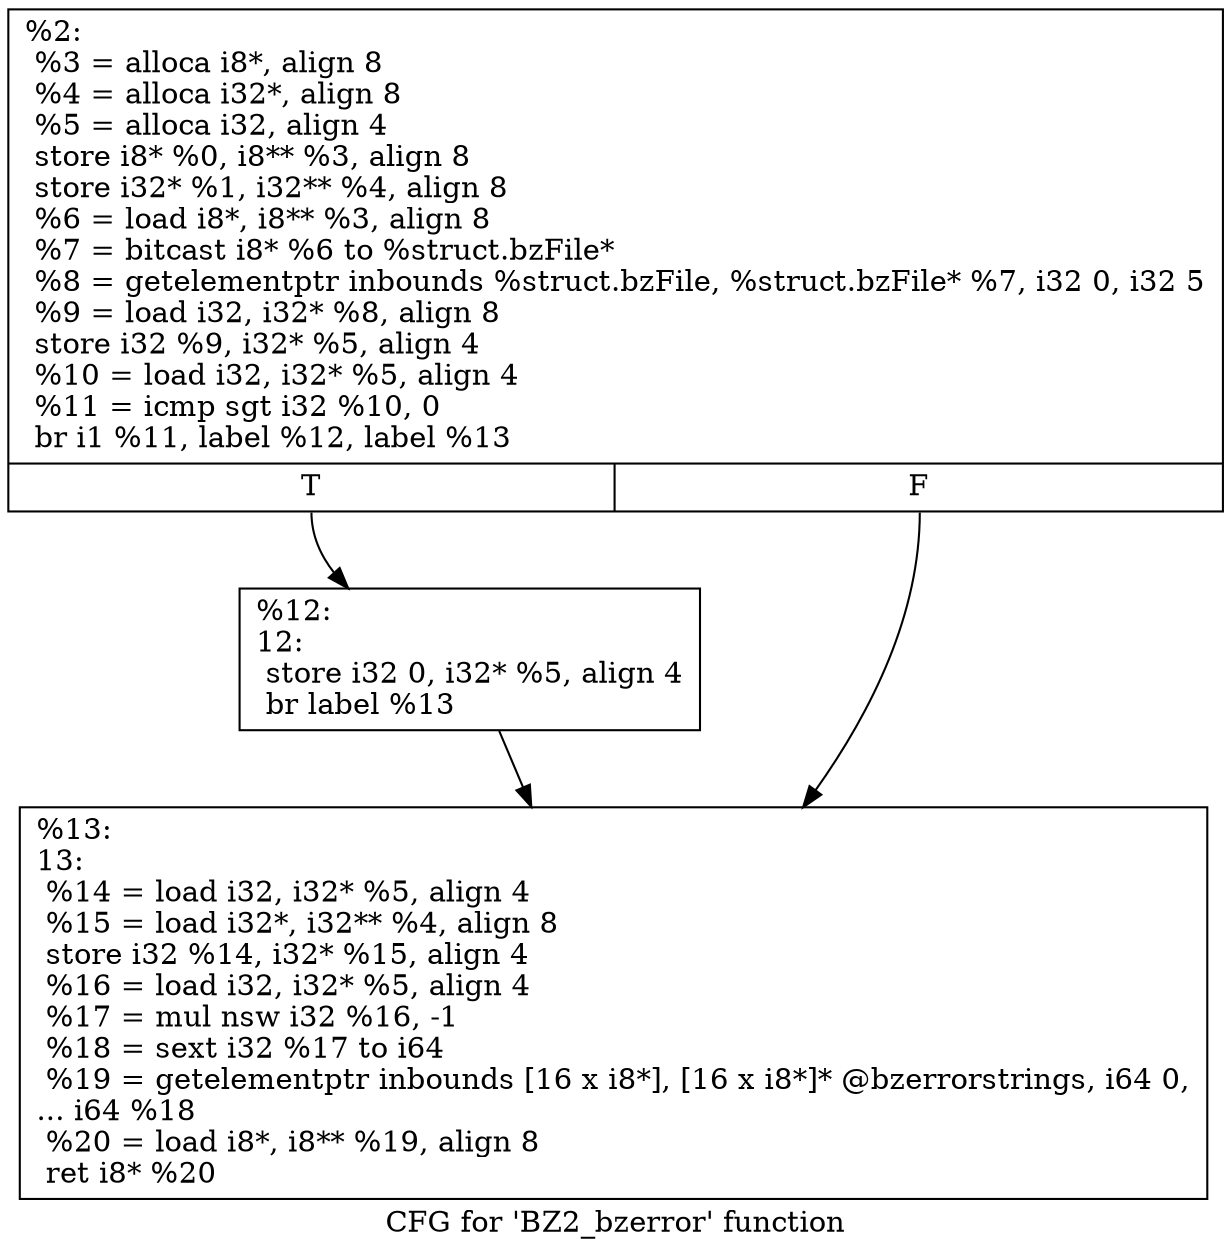 digraph "CFG for 'BZ2_bzerror' function" {
	label="CFG for 'BZ2_bzerror' function";

	Node0x11d6180 [shape=record,label="{%2:\l  %3 = alloca i8*, align 8\l  %4 = alloca i32*, align 8\l  %5 = alloca i32, align 4\l  store i8* %0, i8** %3, align 8\l  store i32* %1, i32** %4, align 8\l  %6 = load i8*, i8** %3, align 8\l  %7 = bitcast i8* %6 to %struct.bzFile*\l  %8 = getelementptr inbounds %struct.bzFile, %struct.bzFile* %7, i32 0, i32 5\l  %9 = load i32, i32* %8, align 8\l  store i32 %9, i32* %5, align 4\l  %10 = load i32, i32* %5, align 4\l  %11 = icmp sgt i32 %10, 0\l  br i1 %11, label %12, label %13\l|{<s0>T|<s1>F}}"];
	Node0x11d6180:s0 -> Node0x11d62c0;
	Node0x11d6180:s1 -> Node0x11d6810;
	Node0x11d62c0 [shape=record,label="{%12:\l12:                                               \l  store i32 0, i32* %5, align 4\l  br label %13\l}"];
	Node0x11d62c0 -> Node0x11d6810;
	Node0x11d6810 [shape=record,label="{%13:\l13:                                               \l  %14 = load i32, i32* %5, align 4\l  %15 = load i32*, i32** %4, align 8\l  store i32 %14, i32* %15, align 4\l  %16 = load i32, i32* %5, align 4\l  %17 = mul nsw i32 %16, -1\l  %18 = sext i32 %17 to i64\l  %19 = getelementptr inbounds [16 x i8*], [16 x i8*]* @bzerrorstrings, i64 0,\l... i64 %18\l  %20 = load i8*, i8** %19, align 8\l  ret i8* %20\l}"];
}
